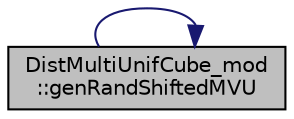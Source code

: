 digraph "DistMultiUnifCube_mod::genRandShiftedMVU"
{
 // LATEX_PDF_SIZE
  edge [fontname="Helvetica",fontsize="10",labelfontname="Helvetica",labelfontsize="10"];
  node [fontname="Helvetica",fontsize="10",shape=record];
  rankdir="LR";
  Node1 [label="DistMultiUnifCube_mod\l::genRandShiftedMVU",height=0.2,width=0.4,color="black", fillcolor="grey75", style="filled", fontcolor="black",tooltip="Return a Standard MultiVariate Uniform (MVU) random vector from within a cube of unit volume that is ..."];
  Node1 -> Node1 [color="midnightblue",fontsize="10",style="solid",fontname="Helvetica"];
}
